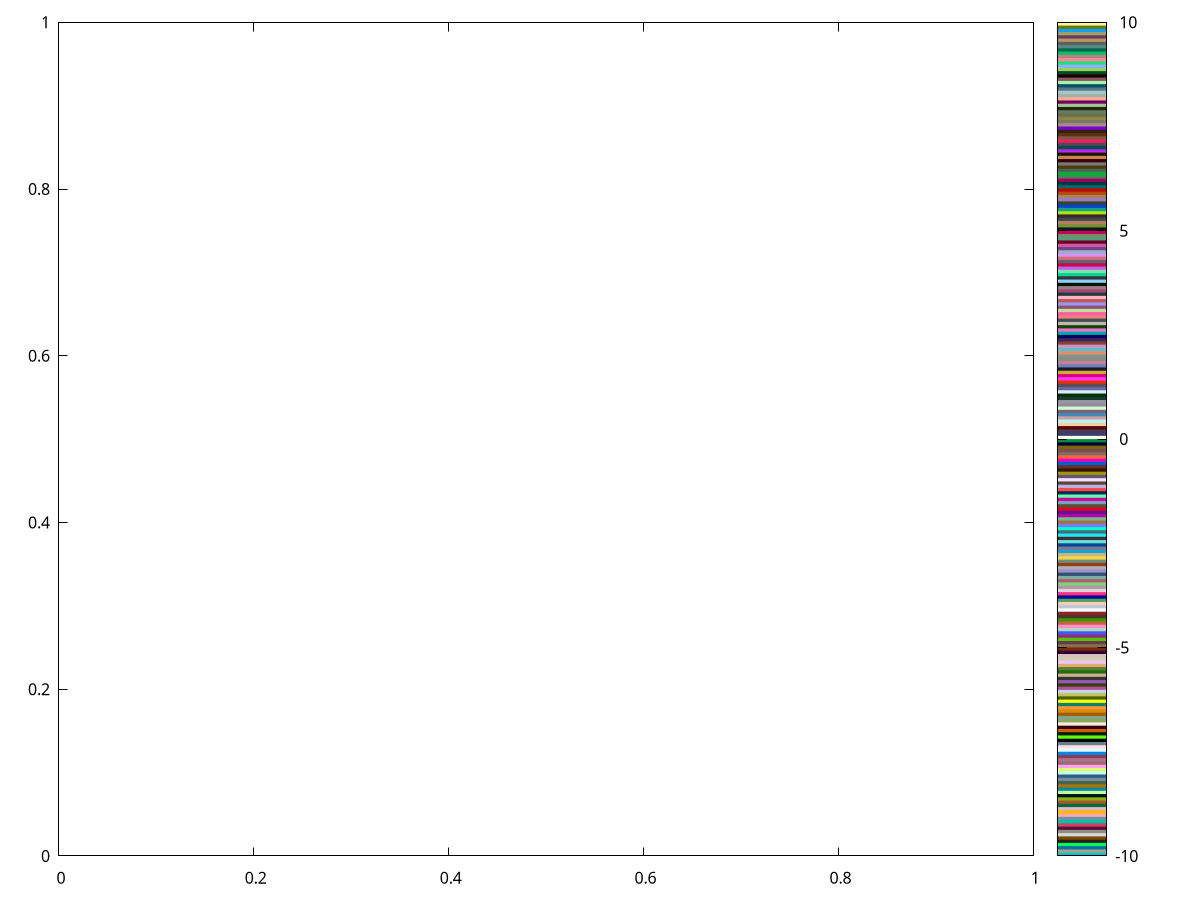 set xrange [0:1]
set yrange [0:1]

# palette
set palette maxcolors 256
set palette defined ( 0   '#00C6C8',\
						1	'#A3A489',\
						2	'#006FA6',\
						3	'#04F757',\
						4	'#29201D',\
						5	'#7A4900',\
						6	'#D2DCD5',\
						7	'#938A81',\
						8	'#5B113C',\
						9	'#D83D66',\
						10	'#00C2A0',\
						11	'#6B94AA',\
						12	'#F4ABAA',\
						13	'#FFB500',\
						14	'#DDB6D0',\
						15	'#006C31',\
						16	'#A05837',\
						17	'#8BB400',\
						18	'#001325',\
						19	'#C2FF99',\
						20	'#0089A3',\
						21	'#A77500',\
						22	'#456648',\
						23	'#7A87A1',\
						24	'#29607C',\
						25	'#C2FFED',\
						26	'#DFFB71',\
						27	'#FFA0F2',\
						28	'#9C6966',\
						29	'#A97399',\
						30	'#943A4D',\
						31	'#0086ED',\
						32	'#E4FFFC',\
						33	'#FFDBE5',\
						34	'#658188',\
						35	'#000000',\
						36	'#5EFF03',\
						37	'#001E09',\
						38	'#D16100',\
						39	'#300018',\
						40	'#FDE8DC',\
						41	'#83AB58',\
						42	'#83A485',\
						43	'#A45B02',\
						44	'#D68E01',\
						45	'#FF913F',\
						46	'#00846F',\
						47	'#FFFF00',\
						48	'#4C6001',\
						49	'#BEC459',\
						50	'#C8D0F6',\
						51	'#AA5199',\
						52	'#3A3F00',\
						53	'#9556BD',\
						54	'#34362D',\
						55	'#D0AC94',\
						56	'#1E6E00',\
						57	'#55813B',\
						58	'#E7AB63',\
						59	'#EEC3FF',\
						60	'#CFCDAC',\
						61	'#D7BFC2',\
						62	'#320033',\
						63	'#772600',\
						64	'#886F4C',\
						65	'#6A3A4C',\
						66	'#4FC601',\
						67	'#962B75',\
						68	'#3B5DFF',\
						69	'#B5D6C3',\
						70	'#FF90C9',\
						71	'#C86240',\
						72	'#3B9700',\
						73	'#453C23',\
						74	'#922329',\
						75	'#FFFFFE',\
						76	'#BDC9D2',\
						77	'#F7C9BF',\
						78	'#51A058',\
						79	'#0000A6',\
						80	'#FF2F80',\
						81	'#DBD5DD',\
						82	'#B894A6',\
						83	'#7ED379',\
						84	'#B05B6F',\
						85	'#78AFA1',\
						86	'#324E72',\
						87	'#9695C5',\
						88	'#B4A8BD',\
						89	'#953F00',\
						90	'#6C8F7D',\
						91	'#F4D749',\
						92	'#CCB87C',\
						93	'#0AA6D8',\
						94	'#837393',\
						95	'#00489C',\
						96	'#66E1D3',\
						97	'#452C2C',\
						98	'#1CE6FF',\
						99	'#456D75',\
						100	'#00FECF',\
						101	'#7A7BFF',\
						102	'#A76F42',\
						103	'#71BB8C',\
						104	'#B903AA',\
						105	'#671190',\
						106	'#E20027',\
						107	'#575329',\
						108	'#789EC9',\
						109	'#D20096',\
						110	'#63FFAC',\
						111	'#012C58',\
						112	'#FF4A46',\
						113	'#BCB1E5',\
						114	'#5B4534',\
						115	'#F5E1FF',\
						116	'#64547B',\
						117	'#9B9700',\
						118	'#391406',\
						119	'#643127',\
						120	'#0060CD',\
						121	'#E704C4',\
						122	'#FF6832',\
						123	'#806C66',\
						124	'#7B4F4B',\
						125	'#7E6405',\
						126	'#000035',\
						127	'#008941',\
						128	'#FEFFE6',\
						129	'#3C3E6E',\
						130	'#4A3B53',\
						131	'#5A0007',\
						132	'#FAD09F',\
						133	'#B5F4FF',\
						134	'#C8A1A1',\
						135	'#3E89BE',\
						136	'#7C6571',\
						137	'#D1F7CE',\
						138	'#958A9F',\
						139	'#97979E',\
						140	'#1A3A2A',\
						141	'#003109',\
						142	'#DDEFFF',\
						143	'#6367A9',\
						144	'#5B4E51',\
						145	'#E83000',\
						146	'#FF34FF',\
						147	'#DA007C',\
						148	'#CCAA35',\
						149	'#201625',\
						150	'#6D80BA',\
						151	'#CB7E98',\
						152	'#868E7E',\
						153	'#809693',\
						154	'#EA8B66',\
						155	'#5EBCD1',\
						156	'#C895C5',\
						157	'#89412E',\
						158	'#3A2465',\
						159	'#00005F',\
						160	'#00A6AA',\
						161	'#E773CE',\
						162	'#1B4400',\
						163	'#C0B9B2',\
						164	'#404E55',\
						165	'#E98176',\
						166	'#FF5DA7',\
						167	'#C6DC99',\
						168	'#885578',\
						169	'#9F94F0',\
						170	'#BF5650',\
						171	'#FEB2C6',\
						172	'#203B3C',\
						173	'#A74571',\
						174	'#997D87',\
						175	'#061203',\
						176	'#8CD0FF',\
						177	'#353339',\
						178	'#00D891',\
						179	'#8ADBB4',\
						180	'#BC65E9',\
						181	'#CC0744',\
						182	'#636375',\
						183	'#D86A78',\
						184	'#D790FF',\
						185	'#99ADC0',\
						186	'#72418F',\
						187	'#D157A0',\
						188	'#6B002C',\
						189	'#549E79',\
						190	'#788D66',\
						191	'#C6005A',\
						192	'#001C1E',\
						193	'#76912F',\
						194	'#B77B68',\
						195	'#3D4F44',\
						196	'#402334',\
						197	'#A4E804',\
						198	'#15A08A',\
						199	'#0045D2',\
						200	'#374527',\
						201	'#A079BF',\
						202	'#A38469',\
						203	'#BE4700',\
						204	'#BA0900',\
						205	'#006A66',\
						206	'#013349',\
						207	'#A30059',\
						208	'#4B8160',\
						209	'#00B433',\
						210	'#47675D',\
						211	'#513A01',\
						212	'#75797C',\
						213	'#3B000A',\
						214	'#CA834E',\
						215	'#1D1702',\
						216	'#BC23FF',\
						217	'#004D43',\
						218	'#494B5A',\
						219	'#FF1A59',\
						220	'#7D5A44',\
						221	'#5B3213',\
						222	'#372101',\
						223	'#7900D7',\
						224	'#A88C85',\
						225	'#797868',\
						226	'#8D8546',\
						227	'#6A714A',\
						228	'#66796D',\
						229	'#222800',\
						230	'#A1C299',\
						231	'#6F0062',\
						232	'#FFAA92',\
						233	'#9FB2A4',\
						234	'#A3C8C9',\
						235	'#59738A',\
						236	'#02525F',\
						237	'#A3F3AB',\
						238	'#895563',\
						239	'#1E0200',\
						240	'#004B28',\
						241	'#98D058',\
						242	'#8FB0FF',\
						243	'#1BE177',\
						244	'#FF8A9A',\
						245	'#B88183',\
						246	'#0CBD66',\
						247	'#02684E',\
						248	'#518A87',\
						249	'#61615A',\
						250	'#B79762',\
						251	'#6B3A64',\
						252	'#9FA064',\
						253	'#0AA3F7',\
						254	'#6B7900',\
						255	'#FFF69F' )

plot '-' u 1:2:3 with points palette
